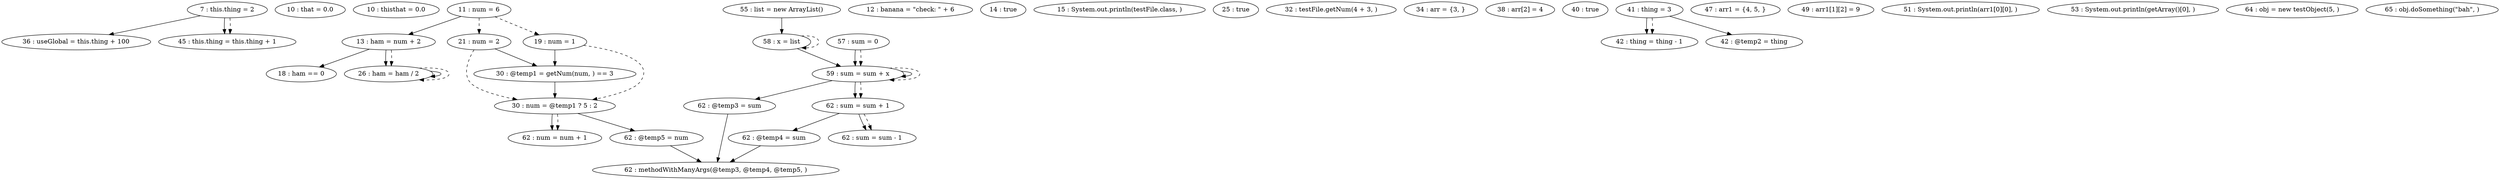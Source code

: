 digraph G {
"7 : this.thing = 2"
"7 : this.thing = 2" -> "36 : useGlobal = this.thing + 100"
"7 : this.thing = 2" -> "45 : this.thing = this.thing + 1"
"7 : this.thing = 2" -> "45 : this.thing = this.thing + 1" [style=dashed]
"10 : that = 0.0"
"10 : thisthat = 0.0"
"11 : num = 6"
"11 : num = 6" -> "13 : ham = num + 2"
"11 : num = 6" -> "21 : num = 2" [style=dashed]
"11 : num = 6" -> "19 : num = 1" [style=dashed]
"12 : banana = \"check: \" + 6"
"13 : ham = num + 2"
"13 : ham = num + 2" -> "18 : ham == 0"
"13 : ham = num + 2" -> "26 : ham = ham / 2"
"13 : ham = num + 2" -> "26 : ham = ham / 2" [style=dashed]
"14 : true"
"15 : System.out.println(testFile.class, )"
"18 : ham == 0"
"19 : num = 1"
"19 : num = 1" -> "30 : @temp1 = getNum(num, ) == 3"
"19 : num = 1" -> "30 : num = @temp1 ? 5 : 2" [style=dashed]
"21 : num = 2"
"21 : num = 2" -> "30 : @temp1 = getNum(num, ) == 3"
"21 : num = 2" -> "30 : num = @temp1 ? 5 : 2" [style=dashed]
"26 : ham = ham / 2"
"26 : ham = ham / 2" -> "26 : ham = ham / 2"
"26 : ham = ham / 2" -> "26 : ham = ham / 2" [style=dashed]
"25 : true"
"30 : @temp1 = getNum(num, ) == 3"
"30 : @temp1 = getNum(num, ) == 3" -> "30 : num = @temp1 ? 5 : 2"
"30 : num = @temp1 ? 5 : 2"
"30 : num = @temp1 ? 5 : 2" -> "62 : num = num + 1"
"30 : num = @temp1 ? 5 : 2" -> "62 : @temp5 = num"
"30 : num = @temp1 ? 5 : 2" -> "62 : num = num + 1" [style=dashed]
"32 : testFile.getNum(4 + 3, )"
"34 : arr = {3, }"
"36 : useGlobal = this.thing + 100"
"38 : arr[2] = 4"
"40 : true"
"41 : thing = 3"
"41 : thing = 3" -> "42 : thing = thing - 1"
"41 : thing = 3" -> "42 : @temp2 = thing"
"41 : thing = 3" -> "42 : thing = thing - 1" [style=dashed]
"42 : @temp2 = thing"
"42 : thing = thing - 1"
"45 : this.thing = this.thing + 1"
"47 : arr1 = {4, 5, }"
"49 : arr1[1][2] = 9"
"51 : System.out.println(arr1[0][0], )"
"53 : System.out.println(getArray()[0], )"
"55 : list = new ArrayList()"
"55 : list = new ArrayList()" -> "58 : x = list"
"57 : sum = 0"
"57 : sum = 0" -> "59 : sum = sum + x"
"57 : sum = 0" -> "59 : sum = sum + x" [style=dashed]
"58 : x = list"
"58 : x = list" -> "59 : sum = sum + x"
"58 : x = list" -> "58 : x = list" [style=dashed]
"59 : sum = sum + x"
"59 : sum = sum + x" -> "62 : @temp3 = sum"
"59 : sum = sum + x" -> "62 : sum = sum + 1"
"59 : sum = sum + x" -> "59 : sum = sum + x"
"59 : sum = sum + x" -> "62 : sum = sum + 1" [style=dashed]
"59 : sum = sum + x" -> "59 : sum = sum + x" [style=dashed]
"62 : @temp3 = sum"
"62 : @temp3 = sum" -> "62 : methodWithManyArgs(@temp3, @temp4, @temp5, )"
"62 : sum = sum + 1"
"62 : sum = sum + 1" -> "62 : @temp4 = sum"
"62 : sum = sum + 1" -> "62 : sum = sum - 1"
"62 : sum = sum + 1" -> "62 : sum = sum - 1" [style=dashed]
"62 : @temp4 = sum"
"62 : @temp4 = sum" -> "62 : methodWithManyArgs(@temp3, @temp4, @temp5, )"
"62 : sum = sum - 1"
"62 : @temp5 = num"
"62 : @temp5 = num" -> "62 : methodWithManyArgs(@temp3, @temp4, @temp5, )"
"62 : num = num + 1"
"62 : methodWithManyArgs(@temp3, @temp4, @temp5, )"
"64 : obj = new testObject(5, )"
"65 : obj.doSomething(\"bah\", )"
}